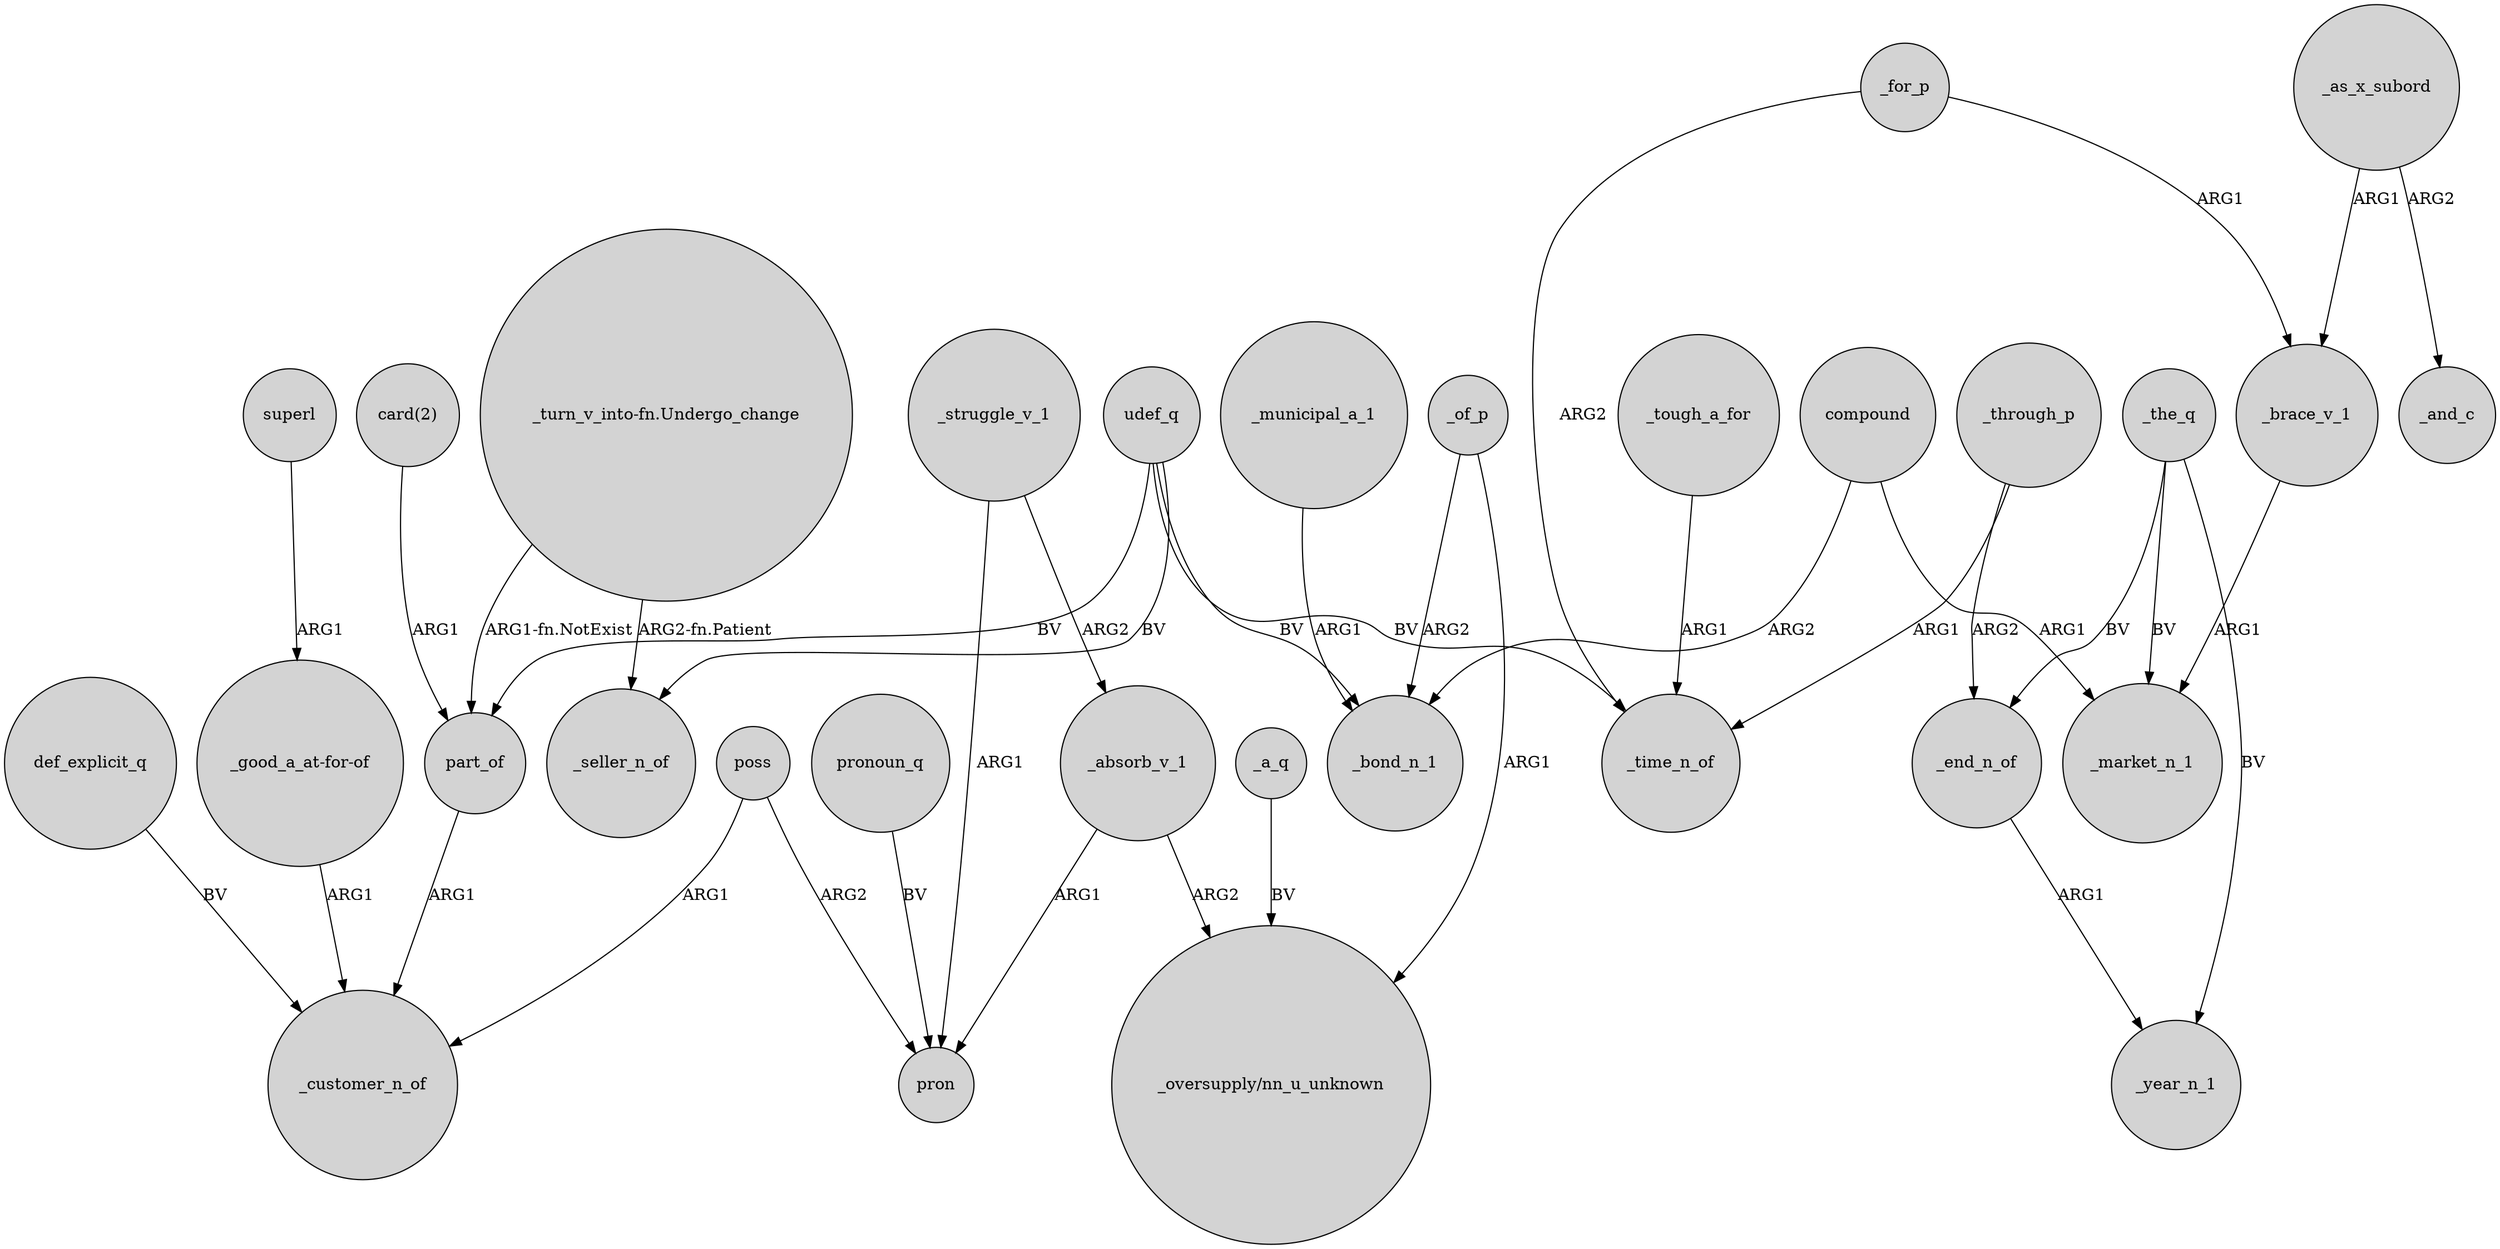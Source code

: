 digraph {
	node [shape=circle style=filled]
	udef_q -> part_of [label=BV]
	"_turn_v_into-fn.Undergo_change" -> part_of [label="ARG1-fn.NotExist"]
	poss -> pron [label=ARG2]
	_through_p -> _end_n_of [label=ARG2]
	_the_q -> _end_n_of [label=BV]
	part_of -> _customer_n_of [label=ARG1]
	_end_n_of -> _year_n_1 [label=ARG1]
	def_explicit_q -> _customer_n_of [label=BV]
	"_turn_v_into-fn.Undergo_change" -> _seller_n_of [label="ARG2-fn.Patient"]
	_through_p -> _time_n_of [label=ARG1]
	_struggle_v_1 -> _absorb_v_1 [label=ARG2]
	_tough_a_for -> _time_n_of [label=ARG1]
	_a_q -> "_oversupply/nn_u_unknown" [label=BV]
	_municipal_a_1 -> _bond_n_1 [label=ARG1]
	_of_p -> _bond_n_1 [label=ARG2]
	_for_p -> _brace_v_1 [label=ARG1]
	"card(2)" -> part_of [label=ARG1]
	_absorb_v_1 -> "_oversupply/nn_u_unknown" [label=ARG2]
	udef_q -> _seller_n_of [label=BV]
	_for_p -> _time_n_of [label=ARG2]
	_absorb_v_1 -> pron [label=ARG1]
	_brace_v_1 -> _market_n_1 [label=ARG1]
	_as_x_subord -> _brace_v_1 [label=ARG1]
	pronoun_q -> pron [label=BV]
	udef_q -> _bond_n_1 [label=BV]
	poss -> _customer_n_of [label=ARG1]
	superl -> "_good_a_at-for-of" [label=ARG1]
	udef_q -> _time_n_of [label=BV]
	_as_x_subord -> _and_c [label=ARG2]
	_the_q -> _year_n_1 [label=BV]
	compound -> _bond_n_1 [label=ARG2]
	"_good_a_at-for-of" -> _customer_n_of [label=ARG1]
	compound -> _market_n_1 [label=ARG1]
	_of_p -> "_oversupply/nn_u_unknown" [label=ARG1]
	_the_q -> _market_n_1 [label=BV]
	_struggle_v_1 -> pron [label=ARG1]
}
